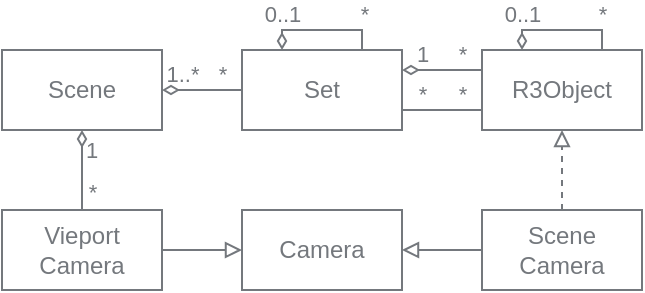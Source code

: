 <mxfile scale="4" border="0">
    <diagram name="Seite-1" id="lGOQ4ZT6Sw0--DUblUF4">
        <mxGraphModel dx="392" dy="324" grid="1" gridSize="10" guides="1" tooltips="1" connect="1" arrows="1" fold="1" page="0" pageScale="1" pageWidth="827" pageHeight="1169" background="none" math="0" shadow="0">
            <root>
                <mxCell id="0"/>
                <mxCell id="1" parent="0"/>
                <mxCell id="lETu0fl0MlPzrCN2401O-1" value="Scene" style="whiteSpace=wrap;html=1;align=center;fillColor=none;fontColor=#74787D;strokeColor=#74787D;labelBackgroundColor=none;" parent="1" vertex="1">
                    <mxGeometry x="160" y="120" width="80" height="40" as="geometry"/>
                </mxCell>
                <mxCell id="lETu0fl0MlPzrCN2401O-2" value="Set" style="whiteSpace=wrap;html=1;align=center;fillColor=none;fontColor=#74787D;strokeColor=#74787D;labelBackgroundColor=none;" parent="1" vertex="1">
                    <mxGeometry x="280" y="120" width="80" height="40" as="geometry"/>
                </mxCell>
                <mxCell id="lETu0fl0MlPzrCN2401O-7" value="" style="edgeStyle=orthogonalEdgeStyle;fontSize=12;html=1;endArrow=none;startArrow=diamondThin;rounded=0;startFill=0;fontColor=#74787D;strokeColor=#74787D;endFill=0;" parent="1" source="lETu0fl0MlPzrCN2401O-1" target="lETu0fl0MlPzrCN2401O-2" edge="1">
                    <mxGeometry width="100" height="100" relative="1" as="geometry">
                        <mxPoint x="280" y="320" as="sourcePoint"/>
                        <mxPoint x="380" y="220" as="targetPoint"/>
                        <Array as="points">
                            <mxPoint x="270" y="140"/>
                            <mxPoint x="270" y="140"/>
                        </Array>
                    </mxGeometry>
                </mxCell>
                <mxCell id="lETu0fl0MlPzrCN2401O-22" value="1..*" style="edgeLabel;html=1;align=center;verticalAlign=bottom;resizable=0;points=[];fontColor=#74787D;labelBackgroundColor=none;" parent="lETu0fl0MlPzrCN2401O-7" connectable="0" vertex="1">
                    <mxGeometry x="-0.654" relative="1" as="geometry">
                        <mxPoint x="3" as="offset"/>
                    </mxGeometry>
                </mxCell>
                <mxCell id="lETu0fl0MlPzrCN2401O-12" value="R3Object" style="whiteSpace=wrap;html=1;align=center;fillColor=none;fontColor=#74787D;strokeColor=#74787D;labelBackgroundColor=none;" parent="1" vertex="1">
                    <mxGeometry x="400" y="120" width="80" height="40" as="geometry"/>
                </mxCell>
                <mxCell id="lETu0fl0MlPzrCN2401O-21" value="" style="edgeStyle=orthogonalEdgeStyle;fontSize=12;html=1;endArrow=none;startArrow=diamondThin;rounded=0;startFill=0;fontColor=#74787D;strokeColor=#74787D;endFill=0;entryX=0;entryY=0.25;entryDx=0;entryDy=0;exitX=1;exitY=0.25;exitDx=0;exitDy=0;" parent="1" source="lETu0fl0MlPzrCN2401O-2" target="lETu0fl0MlPzrCN2401O-12" edge="1">
                    <mxGeometry width="100" height="100" relative="1" as="geometry">
                        <mxPoint x="250" y="150" as="sourcePoint"/>
                        <mxPoint x="330" y="150" as="targetPoint"/>
                    </mxGeometry>
                </mxCell>
                <mxCell id="lETu0fl0MlPzrCN2401O-31" value="1" style="edgeLabel;html=1;align=center;verticalAlign=bottom;resizable=0;points=[];fontSize=11;fontFamily=Helvetica;fontColor=#74787D;labelBackgroundColor=none;" parent="lETu0fl0MlPzrCN2401O-21" connectable="0" vertex="1">
                    <mxGeometry x="-0.401" relative="1" as="geometry">
                        <mxPoint x="-2" as="offset"/>
                    </mxGeometry>
                </mxCell>
                <mxCell id="lETu0fl0MlPzrCN2401O-32" value="*" style="edgeLabel;html=1;align=center;verticalAlign=bottom;resizable=0;points=[];fontSize=11;fontFamily=Helvetica;fontColor=#74787D;labelBackgroundColor=none;" parent="lETu0fl0MlPzrCN2401O-21" connectable="0" vertex="1">
                    <mxGeometry x="0.633" y="1" relative="1" as="geometry">
                        <mxPoint x="-3" y="1" as="offset"/>
                    </mxGeometry>
                </mxCell>
                <mxCell id="lETu0fl0MlPzrCN2401O-23" value="*" style="edgeLabel;html=1;align=center;verticalAlign=bottom;resizable=0;points=[];fontColor=#74787D;labelBackgroundColor=none;labelBorderColor=none;" parent="1" connectable="0" vertex="1">
                    <mxGeometry x="270.001" y="140" as="geometry"/>
                </mxCell>
                <mxCell id="lETu0fl0MlPzrCN2401O-33" value="" style="edgeStyle=orthogonalEdgeStyle;fontSize=12;html=1;endArrow=none;startArrow=diamondThin;rounded=0;startFill=0;fontColor=#74787D;strokeColor=#74787D;endFill=0;exitX=0.25;exitY=0;exitDx=0;exitDy=0;entryX=0.75;entryY=0;entryDx=0;entryDy=0;" parent="1" source="lETu0fl0MlPzrCN2401O-2" target="lETu0fl0MlPzrCN2401O-2" edge="1">
                    <mxGeometry width="100" height="100" relative="1" as="geometry">
                        <mxPoint x="370" y="150" as="sourcePoint"/>
                        <mxPoint x="360" y="90" as="targetPoint"/>
                        <Array as="points">
                            <mxPoint x="300" y="110"/>
                            <mxPoint x="340" y="110"/>
                        </Array>
                    </mxGeometry>
                </mxCell>
                <mxCell id="lETu0fl0MlPzrCN2401O-34" value="0..1" style="edgeLabel;html=1;align=center;verticalAlign=bottom;resizable=0;points=[];fontSize=11;fontFamily=Helvetica;fontColor=#74787D;labelBackgroundColor=none;" parent="lETu0fl0MlPzrCN2401O-33" connectable="0" vertex="1">
                    <mxGeometry x="-0.401" relative="1" as="geometry">
                        <mxPoint x="-8" as="offset"/>
                    </mxGeometry>
                </mxCell>
                <mxCell id="lETu0fl0MlPzrCN2401O-43" value="*" style="edgeLabel;html=1;align=center;verticalAlign=bottom;resizable=0;points=[];fontSize=11;fontFamily=Helvetica;fontColor=#74787D;labelBackgroundColor=none;" parent="lETu0fl0MlPzrCN2401O-33" connectable="0" vertex="1">
                    <mxGeometry x="0.576" relative="1" as="geometry">
                        <mxPoint x="3" as="offset"/>
                    </mxGeometry>
                </mxCell>
                <mxCell id="lETu0fl0MlPzrCN2401O-36" value="" style="edgeStyle=orthogonalEdgeStyle;fontSize=12;html=1;endArrow=none;startArrow=diamondThin;rounded=0;startFill=0;fontColor=#74787D;strokeColor=#74787D;endFill=0;exitX=0.25;exitY=0;exitDx=0;exitDy=0;entryX=0.75;entryY=0;entryDx=0;entryDy=0;" parent="1" source="lETu0fl0MlPzrCN2401O-12" target="lETu0fl0MlPzrCN2401O-12" edge="1">
                    <mxGeometry width="100" height="100" relative="1" as="geometry">
                        <mxPoint x="380" y="109.99" as="sourcePoint"/>
                        <mxPoint x="430" y="110" as="targetPoint"/>
                        <Array as="points">
                            <mxPoint x="440" y="110"/>
                            <mxPoint x="480" y="110"/>
                        </Array>
                    </mxGeometry>
                </mxCell>
                <mxCell id="lETu0fl0MlPzrCN2401O-37" value="0..1" style="edgeLabel;html=1;align=center;verticalAlign=bottom;resizable=0;points=[];fontSize=11;fontFamily=Helvetica;fontColor=#74787D;labelBackgroundColor=none;" parent="lETu0fl0MlPzrCN2401O-36" connectable="0" vertex="1">
                    <mxGeometry x="-0.401" relative="1" as="geometry">
                        <mxPoint x="-8" as="offset"/>
                    </mxGeometry>
                </mxCell>
                <mxCell id="lETu0fl0MlPzrCN2401O-44" value="*" style="edgeLabel;html=1;align=center;verticalAlign=bottom;resizable=0;points=[];fontSize=11;fontFamily=Helvetica;fontColor=#74787D;labelBackgroundColor=none;" parent="lETu0fl0MlPzrCN2401O-36" connectable="0" vertex="1">
                    <mxGeometry x="0.667" y="1" relative="1" as="geometry">
                        <mxPoint x="-1" as="offset"/>
                    </mxGeometry>
                </mxCell>
                <mxCell id="lETu0fl0MlPzrCN2401O-40" value="" style="edgeStyle=orthogonalEdgeStyle;fontSize=12;html=1;endArrow=none;startArrow=none;rounded=0;startFill=0;fontColor=#74787D;strokeColor=#74787D;endFill=0;entryX=0;entryY=0.75;entryDx=0;entryDy=0;exitX=1;exitY=0.75;exitDx=0;exitDy=0;" parent="1" source="lETu0fl0MlPzrCN2401O-2" target="lETu0fl0MlPzrCN2401O-12" edge="1">
                    <mxGeometry width="100" height="100" relative="1" as="geometry">
                        <mxPoint x="363" y="148" as="sourcePoint"/>
                        <mxPoint x="403" y="148" as="targetPoint"/>
                    </mxGeometry>
                </mxCell>
                <mxCell id="lETu0fl0MlPzrCN2401O-41" value="*" style="edgeLabel;html=1;align=center;verticalAlign=bottom;resizable=0;points=[];fontSize=11;fontFamily=Helvetica;fontColor=#74787D;labelBackgroundColor=none;" parent="lETu0fl0MlPzrCN2401O-40" connectable="0" vertex="1">
                    <mxGeometry x="-0.401" relative="1" as="geometry">
                        <mxPoint x="-2" as="offset"/>
                    </mxGeometry>
                </mxCell>
                <mxCell id="lETu0fl0MlPzrCN2401O-42" value="*" style="edgeLabel;html=1;align=center;verticalAlign=bottom;resizable=0;points=[];fontSize=11;fontFamily=Helvetica;fontColor=#74787D;labelBackgroundColor=none;" parent="lETu0fl0MlPzrCN2401O-40" connectable="0" vertex="1">
                    <mxGeometry x="0.633" y="1" relative="1" as="geometry">
                        <mxPoint x="-3" y="1" as="offset"/>
                    </mxGeometry>
                </mxCell>
                <mxCell id="2" value="Camera" style="whiteSpace=wrap;html=1;align=center;fillColor=none;fontColor=#74787D;strokeColor=#74787D;labelBackgroundColor=none;" vertex="1" parent="1">
                    <mxGeometry x="280" y="200" width="80" height="40" as="geometry"/>
                </mxCell>
                <mxCell id="9" value="" style="edgeStyle=orthogonalEdgeStyle;fontSize=12;html=1;endArrow=none;startArrow=diamondThin;rounded=0;startFill=0;fontColor=#74787D;strokeColor=#74787D;endFill=0;" edge="1" parent="1" source="lETu0fl0MlPzrCN2401O-1" target="12">
                    <mxGeometry width="100" height="100" relative="1" as="geometry">
                        <mxPoint x="210" y="210" as="sourcePoint"/>
                        <mxPoint x="250" y="210" as="targetPoint"/>
                        <Array as="points">
                            <mxPoint x="190" y="220"/>
                            <mxPoint x="190" y="220"/>
                        </Array>
                    </mxGeometry>
                </mxCell>
                <mxCell id="10" value="1" style="edgeLabel;html=1;align=left;verticalAlign=middle;resizable=0;points=[];fontColor=#74787D;labelBackgroundColor=none;" connectable="0" vertex="1" parent="9">
                    <mxGeometry x="-0.654" relative="1" as="geometry">
                        <mxPoint y="3" as="offset"/>
                    </mxGeometry>
                </mxCell>
                <mxCell id="11" value="*" style="edgeLabel;align=center;verticalAlign=bottom;resizable=0;points=[];fontSize=11;fontFamily=Helvetica;fontColor=#74787d;labelBackgroundColor=none;labelBorderColor=none;html=1;" vertex="1" connectable="0" parent="9">
                    <mxGeometry x="0.92" y="1" relative="1" as="geometry">
                        <mxPoint x="4" y="1" as="offset"/>
                    </mxGeometry>
                </mxCell>
                <mxCell id="12" value="Vieport&lt;br&gt;Camera" style="whiteSpace=wrap;html=1;align=center;fillColor=none;fontColor=#74787D;strokeColor=#74787D;labelBackgroundColor=none;" vertex="1" parent="1">
                    <mxGeometry x="160" y="200" width="80" height="40" as="geometry"/>
                </mxCell>
                <mxCell id="13" style="edgeStyle=orthogonalEdgeStyle;html=1;strokeColor=#74787d;endArrow=block;endFill=0;rounded=0;" edge="1" parent="1" source="12" target="2">
                    <mxGeometry relative="1" as="geometry">
                        <mxPoint x="450" y="210" as="sourcePoint"/>
                        <mxPoint x="450" y="170" as="targetPoint"/>
                    </mxGeometry>
                </mxCell>
                <mxCell id="21" style="edgeStyle=orthogonalEdgeStyle;shape=connector;rounded=0;html=1;labelBackgroundColor=default;strokeColor=#74787d;fontFamily=Helvetica;fontSize=11;fontColor=#74787d;endArrow=block;endFill=0;" edge="1" parent="1" source="19" target="2">
                    <mxGeometry relative="1" as="geometry"/>
                </mxCell>
                <mxCell id="22" style="edgeStyle=orthogonalEdgeStyle;shape=connector;rounded=0;html=1;entryX=0.5;entryY=1;entryDx=0;entryDy=0;labelBackgroundColor=default;strokeColor=#74787d;fontFamily=Helvetica;fontSize=11;fontColor=#74787d;endArrow=block;endFill=0;dashed=1;" edge="1" parent="1" source="19" target="lETu0fl0MlPzrCN2401O-12">
                    <mxGeometry relative="1" as="geometry"/>
                </mxCell>
                <mxCell id="19" value="Scene&lt;br&gt;Camera" style="whiteSpace=wrap;html=1;align=center;fillColor=none;fontColor=#74787D;strokeColor=#74787D;labelBackgroundColor=none;" vertex="1" parent="1">
                    <mxGeometry x="400" y="200" width="80" height="40" as="geometry"/>
                </mxCell>
            </root>
        </mxGraphModel>
    </diagram>
</mxfile>